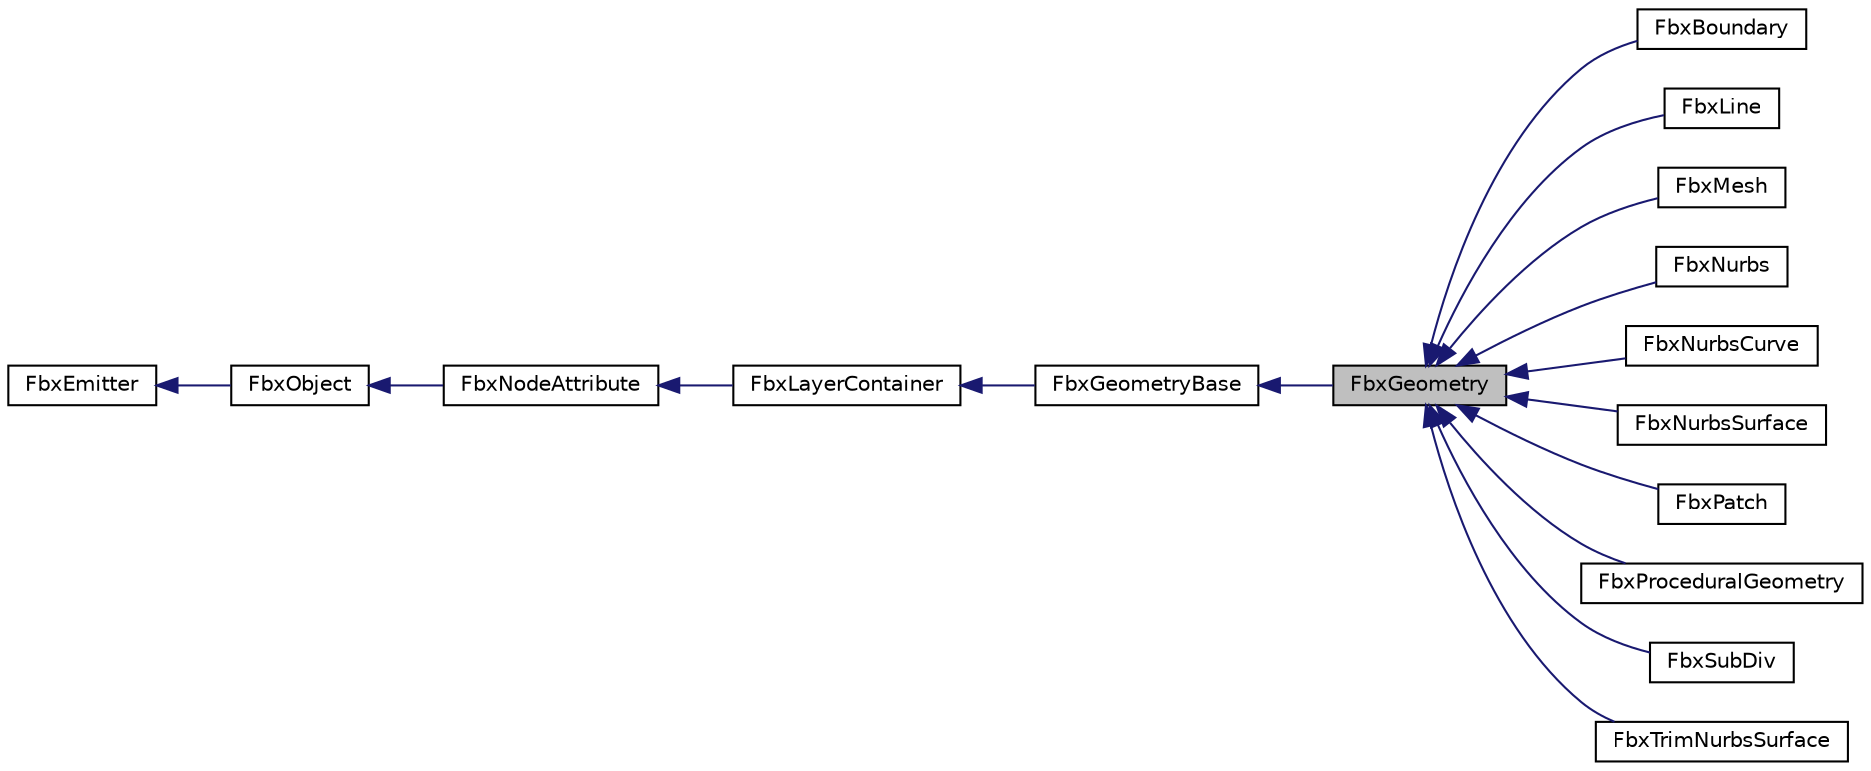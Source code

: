 digraph "FbxGeometry"
{
  edge [fontname="Helvetica",fontsize="10",labelfontname="Helvetica",labelfontsize="10"];
  node [fontname="Helvetica",fontsize="10",shape=record];
  rankdir="LR";
  Node0 [label="FbxGeometry",height=0.2,width=0.4,color="black", fillcolor="grey75", style="filled", fontcolor="black"];
  Node1 -> Node0 [dir="back",color="midnightblue",fontsize="10",style="solid",fontname="Helvetica"];
  Node1 [label="FbxGeometryBase",height=0.2,width=0.4,color="black", fillcolor="white", style="filled",URL="$class_fbx_geometry_base.html"];
  Node2 -> Node1 [dir="back",color="midnightblue",fontsize="10",style="solid",fontname="Helvetica"];
  Node2 [label="FbxLayerContainer",height=0.2,width=0.4,color="black", fillcolor="white", style="filled",URL="$class_fbx_layer_container.html",tooltip="Contains a collection of FbxLayer objects. This class is used for managing layers construction..."];
  Node3 -> Node2 [dir="back",color="midnightblue",fontsize="10",style="solid",fontname="Helvetica"];
  Node3 [label="FbxNodeAttribute",height=0.2,width=0.4,color="black", fillcolor="white", style="filled",URL="$class_fbx_node_attribute.html",tooltip="This class is the base class to all types of node attributes.A node attribute is the content of a nod..."];
  Node4 -> Node3 [dir="back",color="midnightblue",fontsize="10",style="solid",fontname="Helvetica"];
  Node4 [label="FbxObject",height=0.2,width=0.4,color="black", fillcolor="white", style="filled",URL="$class_fbx_object.html"];
  Node5 -> Node4 [dir="back",color="midnightblue",fontsize="10",style="solid",fontname="Helvetica"];
  Node5 [label="FbxEmitter",height=0.2,width=0.4,color="black", fillcolor="white", style="filled",URL="$class_fbx_emitter.html"];
  Node0 -> Node6 [dir="back",color="midnightblue",fontsize="10",style="solid",fontname="Helvetica"];
  Node6 [label="FbxBoundary",height=0.2,width=0.4,color="black", fillcolor="white", style="filled",URL="$class_fbx_boundary.html"];
  Node0 -> Node7 [dir="back",color="midnightblue",fontsize="10",style="solid",fontname="Helvetica"];
  Node7 [label="FbxLine",height=0.2,width=0.4,color="black", fillcolor="white", style="filled",URL="$class_fbx_line.html"];
  Node0 -> Node8 [dir="back",color="midnightblue",fontsize="10",style="solid",fontname="Helvetica"];
  Node8 [label="FbxMesh",height=0.2,width=0.4,color="black", fillcolor="white", style="filled",URL="$class_fbx_mesh.html"];
  Node0 -> Node9 [dir="back",color="midnightblue",fontsize="10",style="solid",fontname="Helvetica"];
  Node9 [label="FbxNurbs",height=0.2,width=0.4,color="black", fillcolor="white", style="filled",URL="$class_fbx_nurbs.html"];
  Node0 -> Node10 [dir="back",color="midnightblue",fontsize="10",style="solid",fontname="Helvetica"];
  Node10 [label="FbxNurbsCurve",height=0.2,width=0.4,color="black", fillcolor="white", style="filled",URL="$class_fbx_nurbs_curve.html"];
  Node0 -> Node11 [dir="back",color="midnightblue",fontsize="10",style="solid",fontname="Helvetica"];
  Node11 [label="FbxNurbsSurface",height=0.2,width=0.4,color="black", fillcolor="white", style="filled",URL="$class_fbx_nurbs_surface.html"];
  Node0 -> Node12 [dir="back",color="midnightblue",fontsize="10",style="solid",fontname="Helvetica"];
  Node12 [label="FbxPatch",height=0.2,width=0.4,color="black", fillcolor="white", style="filled",URL="$class_fbx_patch.html"];
  Node0 -> Node13 [dir="back",color="midnightblue",fontsize="10",style="solid",fontname="Helvetica"];
  Node13 [label="FbxProceduralGeometry",height=0.2,width=0.4,color="black", fillcolor="white", style="filled",URL="$class_fbx_procedural_geometry.html"];
  Node0 -> Node14 [dir="back",color="midnightblue",fontsize="10",style="solid",fontname="Helvetica"];
  Node14 [label="FbxSubDiv",height=0.2,width=0.4,color="black", fillcolor="white", style="filled",URL="$class_fbx_sub_div.html"];
  Node0 -> Node15 [dir="back",color="midnightblue",fontsize="10",style="solid",fontname="Helvetica"];
  Node15 [label="FbxTrimNurbsSurface",height=0.2,width=0.4,color="black", fillcolor="white", style="filled",URL="$class_fbx_trim_nurbs_surface.html"];
}
